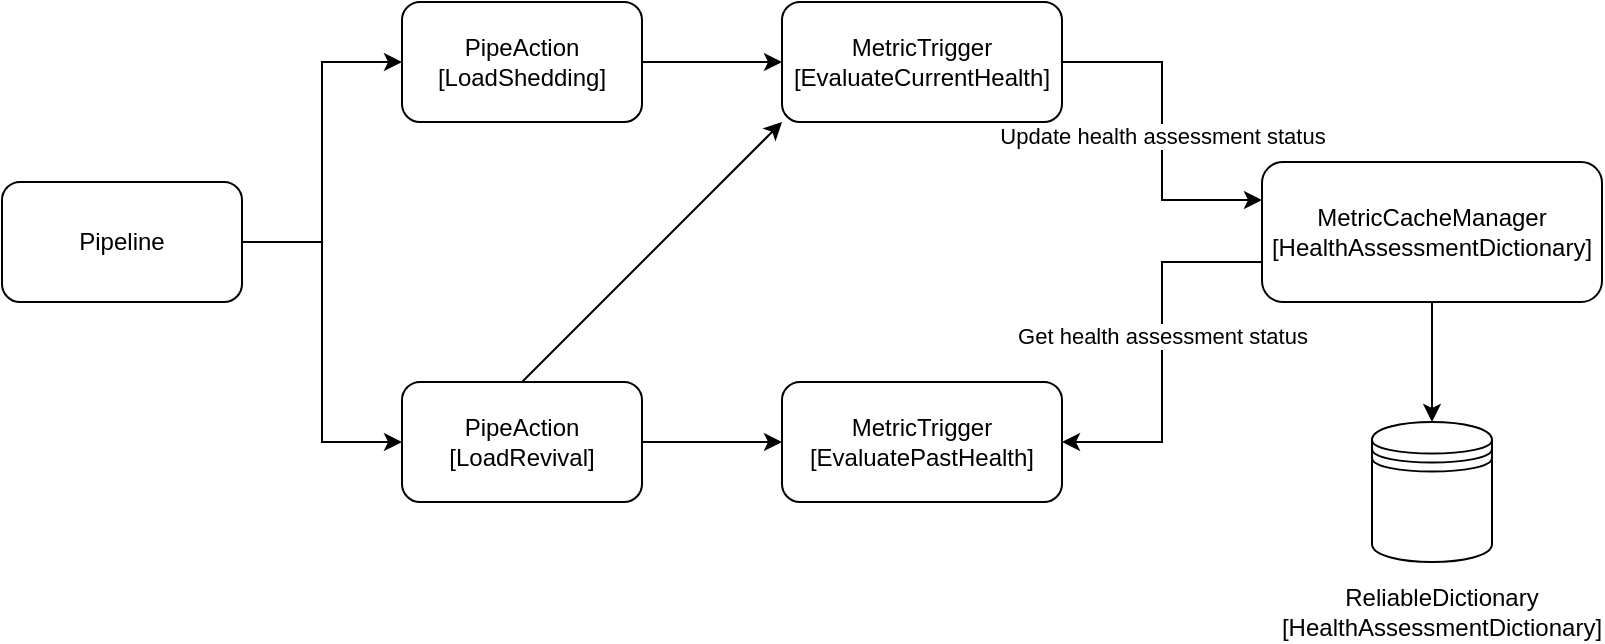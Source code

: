 <mxfile version="21.8.2" type="github">
  <diagram name="Page-1" id="CKcbLUXGOx12zwsdC1VI">
    <mxGraphModel dx="3706" dy="1111" grid="1" gridSize="10" guides="1" tooltips="1" connect="1" arrows="1" fold="1" page="0" pageScale="1" pageWidth="827" pageHeight="1169" math="0" shadow="0">
      <root>
        <mxCell id="0" />
        <mxCell id="1" parent="0" />
        <mxCell id="yBRLWsJs8K0jrjsA6wrS-5" value="" style="edgeStyle=orthogonalEdgeStyle;rounded=0;orthogonalLoop=1;jettySize=auto;html=1;entryX=0.5;entryY=0;entryDx=0;entryDy=0;" edge="1" parent="1" source="yBRLWsJs8K0jrjsA6wrS-1" target="yBRLWsJs8K0jrjsA6wrS-31">
          <mxGeometry relative="1" as="geometry">
            <mxPoint x="170" y="460" as="targetPoint" />
          </mxGeometry>
        </mxCell>
        <mxCell id="yBRLWsJs8K0jrjsA6wrS-28" style="edgeStyle=orthogonalEdgeStyle;rounded=0;orthogonalLoop=1;jettySize=auto;html=1;entryX=1;entryY=0.5;entryDx=0;entryDy=0;" edge="1" parent="1" source="yBRLWsJs8K0jrjsA6wrS-1" target="yBRLWsJs8K0jrjsA6wrS-9">
          <mxGeometry relative="1" as="geometry">
            <Array as="points">
              <mxPoint x="60" y="380" />
              <mxPoint x="60" y="470" />
            </Array>
          </mxGeometry>
        </mxCell>
        <mxCell id="yBRLWsJs8K0jrjsA6wrS-30" value="Get health assessment status" style="edgeLabel;html=1;align=center;verticalAlign=middle;resizable=0;points=[];" vertex="1" connectable="0" parent="yBRLWsJs8K0jrjsA6wrS-28">
          <mxGeometry x="-0.084" relative="1" as="geometry">
            <mxPoint as="offset" />
          </mxGeometry>
        </mxCell>
        <mxCell id="yBRLWsJs8K0jrjsA6wrS-1" value="MetricCacheManager [HealthAssessmentDictionary]" style="rounded=1;whiteSpace=wrap;html=1;" vertex="1" parent="1">
          <mxGeometry x="110" y="330" width="170" height="70" as="geometry" />
        </mxCell>
        <mxCell id="yBRLWsJs8K0jrjsA6wrS-2" value="MetricTrigger [EvaluateCurrentHealth]" style="rounded=1;whiteSpace=wrap;html=1;" vertex="1" parent="1">
          <mxGeometry x="-130" y="250" width="140" height="60" as="geometry" />
        </mxCell>
        <mxCell id="yBRLWsJs8K0jrjsA6wrS-26" style="edgeStyle=orthogonalEdgeStyle;rounded=0;orthogonalLoop=1;jettySize=auto;html=1;entryX=0;entryY=0.5;entryDx=0;entryDy=0;" edge="1" parent="1" source="yBRLWsJs8K0jrjsA6wrS-4" target="yBRLWsJs8K0jrjsA6wrS-9">
          <mxGeometry relative="1" as="geometry" />
        </mxCell>
        <mxCell id="yBRLWsJs8K0jrjsA6wrS-33" style="rounded=0;orthogonalLoop=1;jettySize=auto;html=1;entryX=0;entryY=1;entryDx=0;entryDy=0;exitX=0.5;exitY=0;exitDx=0;exitDy=0;" edge="1" parent="1" source="yBRLWsJs8K0jrjsA6wrS-4" target="yBRLWsJs8K0jrjsA6wrS-2">
          <mxGeometry relative="1" as="geometry">
            <mxPoint x="-170" y="280" as="targetPoint" />
          </mxGeometry>
        </mxCell>
        <mxCell id="yBRLWsJs8K0jrjsA6wrS-4" value="PipeAction [LoadRevival]" style="rounded=1;whiteSpace=wrap;html=1;" vertex="1" parent="1">
          <mxGeometry x="-320" y="440" width="120" height="60" as="geometry" />
        </mxCell>
        <mxCell id="yBRLWsJs8K0jrjsA6wrS-8" value="ReliableDictionary [HealthAssessmentDictionary]" style="text;html=1;strokeColor=none;fillColor=none;align=center;verticalAlign=middle;whiteSpace=wrap;rounded=0;" vertex="1" parent="1">
          <mxGeometry x="170" y="540" width="60" height="30" as="geometry" />
        </mxCell>
        <mxCell id="yBRLWsJs8K0jrjsA6wrS-9" value="MetricTrigger [EvaluatePastHealth]" style="rounded=1;whiteSpace=wrap;html=1;" vertex="1" parent="1">
          <mxGeometry x="-130" y="440" width="140" height="60" as="geometry" />
        </mxCell>
        <mxCell id="yBRLWsJs8K0jrjsA6wrS-25" style="edgeStyle=orthogonalEdgeStyle;rounded=0;orthogonalLoop=1;jettySize=auto;html=1;entryX=0;entryY=0.5;entryDx=0;entryDy=0;" edge="1" parent="1" source="yBRLWsJs8K0jrjsA6wrS-11" target="yBRLWsJs8K0jrjsA6wrS-2">
          <mxGeometry relative="1" as="geometry" />
        </mxCell>
        <mxCell id="yBRLWsJs8K0jrjsA6wrS-11" value="PipeAction [LoadShedding]" style="rounded=1;whiteSpace=wrap;html=1;" vertex="1" parent="1">
          <mxGeometry x="-320" y="250" width="120" height="60" as="geometry" />
        </mxCell>
        <mxCell id="yBRLWsJs8K0jrjsA6wrS-23" style="edgeStyle=orthogonalEdgeStyle;rounded=0;orthogonalLoop=1;jettySize=auto;html=1;entryX=0;entryY=0.5;entryDx=0;entryDy=0;" edge="1" parent="1" source="yBRLWsJs8K0jrjsA6wrS-20" target="yBRLWsJs8K0jrjsA6wrS-11">
          <mxGeometry relative="1" as="geometry" />
        </mxCell>
        <mxCell id="yBRLWsJs8K0jrjsA6wrS-32" style="edgeStyle=orthogonalEdgeStyle;rounded=0;orthogonalLoop=1;jettySize=auto;html=1;entryX=0;entryY=0.5;entryDx=0;entryDy=0;" edge="1" parent="1" source="yBRLWsJs8K0jrjsA6wrS-20" target="yBRLWsJs8K0jrjsA6wrS-4">
          <mxGeometry relative="1" as="geometry" />
        </mxCell>
        <mxCell id="yBRLWsJs8K0jrjsA6wrS-20" value="Pipeline" style="rounded=1;whiteSpace=wrap;html=1;" vertex="1" parent="1">
          <mxGeometry x="-520" y="340" width="120" height="60" as="geometry" />
        </mxCell>
        <mxCell id="yBRLWsJs8K0jrjsA6wrS-27" style="edgeStyle=orthogonalEdgeStyle;rounded=0;orthogonalLoop=1;jettySize=auto;html=1;" edge="1" parent="1" source="yBRLWsJs8K0jrjsA6wrS-2">
          <mxGeometry relative="1" as="geometry">
            <mxPoint x="110" y="349" as="targetPoint" />
            <Array as="points">
              <mxPoint x="60" y="280" />
              <mxPoint x="60" y="349" />
              <mxPoint x="110" y="349" />
            </Array>
          </mxGeometry>
        </mxCell>
        <mxCell id="yBRLWsJs8K0jrjsA6wrS-29" value="Update health assessment status" style="edgeLabel;html=1;align=center;verticalAlign=middle;resizable=0;points=[];" vertex="1" connectable="0" parent="yBRLWsJs8K0jrjsA6wrS-27">
          <mxGeometry x="-0.084" relative="1" as="geometry">
            <mxPoint y="9" as="offset" />
          </mxGeometry>
        </mxCell>
        <mxCell id="yBRLWsJs8K0jrjsA6wrS-31" value="" style="shape=datastore;whiteSpace=wrap;html=1;" vertex="1" parent="1">
          <mxGeometry x="165" y="460" width="60" height="70" as="geometry" />
        </mxCell>
      </root>
    </mxGraphModel>
  </diagram>
</mxfile>
